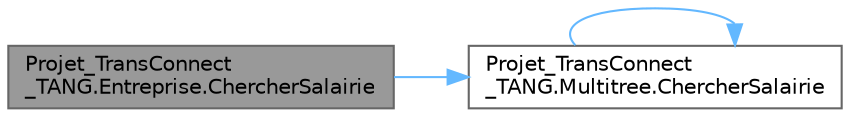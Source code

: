 digraph "Projet_TransConnect_TANG.Entreprise.ChercherSalairie"
{
 // LATEX_PDF_SIZE
  bgcolor="transparent";
  edge [fontname=Helvetica,fontsize=10,labelfontname=Helvetica,labelfontsize=10];
  node [fontname=Helvetica,fontsize=10,shape=box,height=0.2,width=0.4];
  rankdir="LR";
  Node1 [id="Node000001",label="Projet_TransConnect\l_TANG.Entreprise.ChercherSalairie",height=0.2,width=0.4,color="gray40", fillcolor="grey60", style="filled", fontcolor="black",tooltip="Recherche un salarié dans l'organigramme par son numéro de sécurité sociale."];
  Node1 -> Node2 [id="edge1_Node000001_Node000002",color="steelblue1",style="solid",tooltip=" "];
  Node2 [id="Node000002",label="Projet_TransConnect\l_TANG.Multitree.ChercherSalairie",height=0.2,width=0.4,color="grey40", fillcolor="white", style="filled",URL="$class_projet___trans_connect___t_a_n_g_1_1_multitree.html#a0265d5347e9df6a627d807e3fac9d885",tooltip="Cherche un salarié par son numéro de sécurité sociale dans l'arborescence."];
  Node2 -> Node2 [id="edge2_Node000002_Node000002",color="steelblue1",style="solid",tooltip=" "];
}
